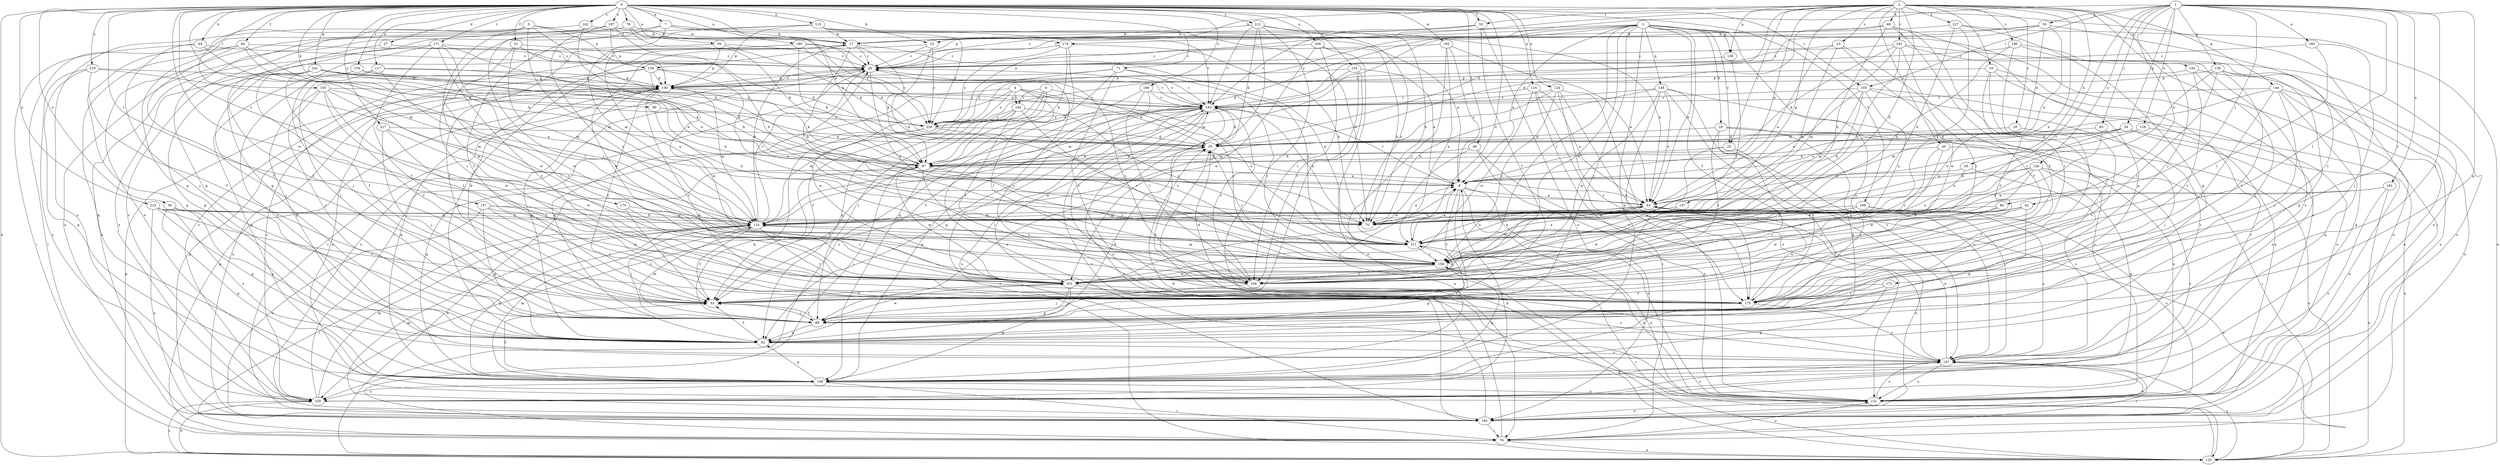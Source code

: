 strict digraph  {
0;
1;
2;
3;
4;
5;
6;
7;
8;
15;
16;
17;
18;
19;
20;
23;
25;
26;
27;
35;
36;
39;
42;
43;
44;
49;
51;
52;
53;
54;
55;
62;
64;
65;
69;
70;
71;
76;
79;
80;
83;
88;
89;
97;
103;
105;
106;
114;
115;
116;
117;
122;
124;
126;
128;
131;
136;
137;
138;
139;
140;
141;
144;
145;
148;
149;
152;
154;
157;
158;
160;
162;
167;
169;
170;
171;
172;
174;
175;
180;
181;
183;
184;
187;
190;
191;
192;
193;
195;
202;
206;
211;
212;
215;
217;
219;
220;
227;
229;
0 -> 7  [label=a];
0 -> 15  [label=b];
0 -> 27  [label=d];
0 -> 36  [label=e];
0 -> 39  [label=e];
0 -> 44  [label=f];
0 -> 49  [label=f];
0 -> 51  [label=f];
0 -> 52  [label=f];
0 -> 64  [label=h];
0 -> 71  [label=i];
0 -> 76  [label=i];
0 -> 79  [label=i];
0 -> 89  [label=k];
0 -> 97  [label=k];
0 -> 103  [label=l];
0 -> 105  [label=l];
0 -> 114  [label=m];
0 -> 115  [label=n];
0 -> 116  [label=n];
0 -> 117  [label=n];
0 -> 122  [label=n];
0 -> 124  [label=o];
0 -> 141  [label=q];
0 -> 152  [label=r];
0 -> 154  [label=r];
0 -> 157  [label=r];
0 -> 160  [label=s];
0 -> 162  [label=s];
0 -> 169  [label=t];
0 -> 170  [label=t];
0 -> 171  [label=t];
0 -> 180  [label=u];
0 -> 187  [label=v];
0 -> 195  [label=w];
0 -> 202  [label=w];
0 -> 206  [label=x];
0 -> 211  [label=x];
0 -> 212  [label=y];
0 -> 215  [label=y];
0 -> 217  [label=y];
0 -> 219  [label=y];
1 -> 42  [label=e];
1 -> 54  [label=g];
1 -> 55  [label=g];
1 -> 62  [label=g];
1 -> 80  [label=j];
1 -> 83  [label=j];
1 -> 88  [label=j];
1 -> 105  [label=l];
1 -> 106  [label=l];
1 -> 126  [label=o];
1 -> 128  [label=o];
1 -> 136  [label=p];
1 -> 158  [label=r];
1 -> 172  [label=t];
1 -> 181  [label=u];
1 -> 183  [label=u];
1 -> 220  [label=y];
2 -> 8  [label=a];
2 -> 15  [label=b];
2 -> 18  [label=c];
2 -> 19  [label=c];
2 -> 20  [label=c];
2 -> 23  [label=c];
2 -> 25  [label=c];
2 -> 35  [label=d];
2 -> 52  [label=f];
2 -> 65  [label=h];
2 -> 69  [label=h];
2 -> 70  [label=h];
2 -> 88  [label=j];
2 -> 137  [label=p];
2 -> 138  [label=p];
2 -> 144  [label=q];
2 -> 145  [label=q];
2 -> 190  [label=v];
2 -> 191  [label=v];
2 -> 211  [label=x];
2 -> 220  [label=y];
2 -> 227  [label=z];
3 -> 8  [label=a];
3 -> 16  [label=b];
3 -> 25  [label=c];
3 -> 43  [label=e];
3 -> 53  [label=f];
3 -> 88  [label=j];
3 -> 97  [label=k];
3 -> 114  [label=m];
3 -> 131  [label=o];
3 -> 138  [label=p];
3 -> 139  [label=p];
3 -> 148  [label=q];
3 -> 149  [label=q];
3 -> 158  [label=r];
3 -> 167  [label=s];
3 -> 174  [label=t];
3 -> 202  [label=w];
4 -> 35  [label=d];
4 -> 62  [label=g];
4 -> 106  [label=l];
4 -> 192  [label=v];
4 -> 202  [label=w];
4 -> 211  [label=x];
4 -> 220  [label=y];
5 -> 62  [label=g];
5 -> 97  [label=k];
5 -> 114  [label=m];
5 -> 139  [label=p];
5 -> 149  [label=q];
5 -> 174  [label=t];
5 -> 202  [label=w];
6 -> 62  [label=g];
6 -> 79  [label=i];
6 -> 88  [label=j];
6 -> 158  [label=r];
6 -> 192  [label=v];
7 -> 17  [label=b];
7 -> 114  [label=m];
7 -> 175  [label=t];
7 -> 184  [label=u];
7 -> 193  [label=v];
7 -> 220  [label=y];
8 -> 43  [label=e];
8 -> 53  [label=f];
8 -> 88  [label=j];
8 -> 122  [label=n];
8 -> 131  [label=o];
8 -> 193  [label=v];
15 -> 26  [label=c];
15 -> 43  [label=e];
15 -> 220  [label=y];
15 -> 229  [label=z];
16 -> 35  [label=d];
16 -> 79  [label=i];
16 -> 106  [label=l];
16 -> 131  [label=o];
16 -> 167  [label=s];
16 -> 175  [label=t];
17 -> 26  [label=c];
17 -> 70  [label=h];
17 -> 97  [label=k];
17 -> 202  [label=w];
17 -> 211  [label=x];
18 -> 35  [label=d];
18 -> 175  [label=t];
19 -> 53  [label=f];
19 -> 88  [label=j];
19 -> 140  [label=p];
19 -> 184  [label=u];
19 -> 229  [label=z];
20 -> 97  [label=k];
20 -> 122  [label=n];
20 -> 158  [label=r];
20 -> 202  [label=w];
23 -> 26  [label=c];
23 -> 43  [label=e];
23 -> 53  [label=f];
23 -> 114  [label=m];
23 -> 202  [label=w];
25 -> 88  [label=j];
25 -> 97  [label=k];
25 -> 202  [label=w];
26 -> 140  [label=p];
26 -> 184  [label=u];
26 -> 193  [label=v];
26 -> 211  [label=x];
27 -> 26  [label=c];
27 -> 53  [label=f];
35 -> 97  [label=k];
35 -> 158  [label=r];
36 -> 62  [label=g];
36 -> 70  [label=h];
36 -> 149  [label=q];
36 -> 167  [label=s];
39 -> 26  [label=c];
39 -> 35  [label=d];
39 -> 140  [label=p];
39 -> 229  [label=z];
42 -> 62  [label=g];
42 -> 70  [label=h];
42 -> 106  [label=l];
42 -> 158  [label=r];
42 -> 202  [label=w];
43 -> 70  [label=h];
43 -> 114  [label=m];
43 -> 122  [label=n];
43 -> 158  [label=r];
43 -> 175  [label=t];
43 -> 184  [label=u];
43 -> 211  [label=x];
44 -> 26  [label=c];
44 -> 53  [label=f];
44 -> 79  [label=i];
44 -> 97  [label=k];
44 -> 149  [label=q];
44 -> 158  [label=r];
49 -> 97  [label=k];
49 -> 131  [label=o];
49 -> 175  [label=t];
49 -> 202  [label=w];
51 -> 26  [label=c];
51 -> 35  [label=d];
51 -> 114  [label=m];
51 -> 202  [label=w];
52 -> 17  [label=b];
52 -> 26  [label=c];
52 -> 53  [label=f];
52 -> 184  [label=u];
52 -> 193  [label=v];
53 -> 88  [label=j];
54 -> 8  [label=a];
54 -> 35  [label=d];
54 -> 70  [label=h];
54 -> 167  [label=s];
54 -> 184  [label=u];
55 -> 8  [label=a];
55 -> 17  [label=b];
55 -> 26  [label=c];
55 -> 35  [label=d];
55 -> 175  [label=t];
55 -> 220  [label=y];
62 -> 35  [label=d];
62 -> 53  [label=f];
62 -> 140  [label=p];
62 -> 167  [label=s];
64 -> 26  [label=c];
64 -> 35  [label=d];
64 -> 79  [label=i];
64 -> 88  [label=j];
65 -> 8  [label=a];
65 -> 167  [label=s];
65 -> 211  [label=x];
69 -> 17  [label=b];
69 -> 35  [label=d];
69 -> 53  [label=f];
69 -> 62  [label=g];
69 -> 70  [label=h];
69 -> 175  [label=t];
70 -> 8  [label=a];
71 -> 97  [label=k];
71 -> 140  [label=p];
71 -> 175  [label=t];
71 -> 193  [label=v];
71 -> 211  [label=x];
71 -> 220  [label=y];
76 -> 17  [label=b];
76 -> 62  [label=g];
76 -> 97  [label=k];
76 -> 106  [label=l];
76 -> 220  [label=y];
79 -> 122  [label=n];
79 -> 131  [label=o];
79 -> 140  [label=p];
79 -> 193  [label=v];
80 -> 70  [label=h];
80 -> 158  [label=r];
80 -> 175  [label=t];
83 -> 35  [label=d];
83 -> 88  [label=j];
83 -> 158  [label=r];
88 -> 17  [label=b];
88 -> 53  [label=f];
88 -> 62  [label=g];
88 -> 97  [label=k];
88 -> 114  [label=m];
88 -> 202  [label=w];
89 -> 70  [label=h];
89 -> 220  [label=y];
97 -> 8  [label=a];
97 -> 35  [label=d];
97 -> 53  [label=f];
97 -> 106  [label=l];
97 -> 122  [label=n];
97 -> 158  [label=r];
97 -> 202  [label=w];
103 -> 8  [label=a];
103 -> 53  [label=f];
103 -> 62  [label=g];
103 -> 88  [label=j];
103 -> 158  [label=r];
103 -> 193  [label=v];
103 -> 202  [label=w];
105 -> 43  [label=e];
105 -> 70  [label=h];
105 -> 114  [label=m];
105 -> 131  [label=o];
105 -> 167  [label=s];
105 -> 193  [label=v];
105 -> 211  [label=x];
106 -> 26  [label=c];
106 -> 88  [label=j];
106 -> 193  [label=v];
106 -> 211  [label=x];
114 -> 17  [label=b];
114 -> 26  [label=c];
114 -> 53  [label=f];
114 -> 79  [label=i];
114 -> 88  [label=j];
114 -> 149  [label=q];
114 -> 175  [label=t];
114 -> 211  [label=x];
115 -> 8  [label=a];
115 -> 17  [label=b];
115 -> 43  [label=e];
115 -> 53  [label=f];
115 -> 70  [label=h];
115 -> 140  [label=p];
115 -> 229  [label=z];
116 -> 43  [label=e];
116 -> 79  [label=i];
116 -> 131  [label=o];
116 -> 193  [label=v];
116 -> 202  [label=w];
117 -> 88  [label=j];
117 -> 97  [label=k];
117 -> 106  [label=l];
117 -> 140  [label=p];
117 -> 167  [label=s];
122 -> 35  [label=d];
122 -> 140  [label=p];
122 -> 158  [label=r];
122 -> 167  [label=s];
122 -> 193  [label=v];
122 -> 229  [label=z];
124 -> 114  [label=m];
124 -> 131  [label=o];
124 -> 158  [label=r];
124 -> 167  [label=s];
124 -> 175  [label=t];
124 -> 193  [label=v];
126 -> 8  [label=a];
126 -> 43  [label=e];
126 -> 149  [label=q];
126 -> 158  [label=r];
126 -> 175  [label=t];
126 -> 202  [label=w];
126 -> 229  [label=z];
128 -> 35  [label=d];
128 -> 43  [label=e];
128 -> 122  [label=n];
131 -> 167  [label=s];
131 -> 184  [label=u];
136 -> 62  [label=g];
136 -> 106  [label=l];
136 -> 140  [label=p];
136 -> 149  [label=q];
136 -> 158  [label=r];
136 -> 175  [label=t];
137 -> 114  [label=m];
137 -> 202  [label=w];
138 -> 158  [label=r];
138 -> 193  [label=v];
139 -> 62  [label=g];
139 -> 140  [label=p];
139 -> 193  [label=v];
139 -> 202  [label=w];
139 -> 211  [label=x];
139 -> 229  [label=z];
140 -> 26  [label=c];
140 -> 53  [label=f];
140 -> 97  [label=k];
140 -> 114  [label=m];
140 -> 131  [label=o];
140 -> 149  [label=q];
140 -> 175  [label=t];
140 -> 184  [label=u];
140 -> 193  [label=v];
141 -> 53  [label=f];
141 -> 62  [label=g];
141 -> 70  [label=h];
141 -> 88  [label=j];
141 -> 97  [label=k];
141 -> 140  [label=p];
141 -> 175  [label=t];
141 -> 220  [label=y];
144 -> 88  [label=j];
144 -> 114  [label=m];
144 -> 131  [label=o];
144 -> 149  [label=q];
144 -> 175  [label=t];
144 -> 184  [label=u];
144 -> 193  [label=v];
145 -> 88  [label=j];
145 -> 140  [label=p];
145 -> 175  [label=t];
145 -> 184  [label=u];
148 -> 43  [label=e];
148 -> 53  [label=f];
148 -> 70  [label=h];
148 -> 131  [label=o];
148 -> 149  [label=q];
148 -> 167  [label=s];
148 -> 193  [label=v];
148 -> 202  [label=w];
149 -> 8  [label=a];
149 -> 53  [label=f];
149 -> 62  [label=g];
149 -> 79  [label=i];
149 -> 114  [label=m];
149 -> 131  [label=o];
149 -> 229  [label=z];
152 -> 8  [label=a];
152 -> 88  [label=j];
152 -> 106  [label=l];
152 -> 114  [label=m];
152 -> 140  [label=p];
154 -> 8  [label=a];
154 -> 140  [label=p];
154 -> 149  [label=q];
157 -> 62  [label=g];
157 -> 106  [label=l];
157 -> 114  [label=m];
157 -> 175  [label=t];
157 -> 184  [label=u];
157 -> 202  [label=w];
158 -> 26  [label=c];
158 -> 62  [label=g];
158 -> 106  [label=l];
158 -> 114  [label=m];
158 -> 149  [label=q];
158 -> 202  [label=w];
160 -> 106  [label=l];
160 -> 131  [label=o];
160 -> 158  [label=r];
160 -> 193  [label=v];
160 -> 229  [label=z];
162 -> 17  [label=b];
162 -> 70  [label=h];
162 -> 229  [label=z];
167 -> 43  [label=e];
167 -> 79  [label=i];
167 -> 131  [label=o];
167 -> 149  [label=q];
169 -> 114  [label=m];
169 -> 131  [label=o];
169 -> 167  [label=s];
169 -> 211  [label=x];
170 -> 53  [label=f];
170 -> 114  [label=m];
170 -> 158  [label=r];
171 -> 26  [label=c];
171 -> 43  [label=e];
171 -> 53  [label=f];
171 -> 88  [label=j];
171 -> 175  [label=t];
171 -> 184  [label=u];
171 -> 202  [label=w];
172 -> 53  [label=f];
172 -> 149  [label=q];
172 -> 175  [label=t];
174 -> 26  [label=c];
174 -> 70  [label=h];
174 -> 97  [label=k];
174 -> 149  [label=q];
174 -> 220  [label=y];
175 -> 26  [label=c];
175 -> 35  [label=d];
175 -> 43  [label=e];
175 -> 167  [label=s];
180 -> 26  [label=c];
180 -> 35  [label=d];
180 -> 53  [label=f];
180 -> 97  [label=k];
180 -> 211  [label=x];
180 -> 220  [label=y];
181 -> 43  [label=e];
181 -> 122  [label=n];
181 -> 211  [label=x];
181 -> 229  [label=z];
183 -> 26  [label=c];
183 -> 88  [label=j];
183 -> 106  [label=l];
184 -> 26  [label=c];
184 -> 35  [label=d];
184 -> 79  [label=i];
184 -> 114  [label=m];
184 -> 140  [label=p];
184 -> 167  [label=s];
184 -> 193  [label=v];
187 -> 17  [label=b];
187 -> 62  [label=g];
187 -> 70  [label=h];
187 -> 131  [label=o];
187 -> 140  [label=p];
187 -> 158  [label=r];
190 -> 26  [label=c];
190 -> 70  [label=h];
190 -> 167  [label=s];
190 -> 175  [label=t];
190 -> 184  [label=u];
191 -> 26  [label=c];
191 -> 70  [label=h];
191 -> 97  [label=k];
191 -> 106  [label=l];
191 -> 114  [label=m];
191 -> 131  [label=o];
191 -> 184  [label=u];
192 -> 53  [label=f];
192 -> 106  [label=l];
192 -> 114  [label=m];
192 -> 158  [label=r];
192 -> 211  [label=x];
192 -> 220  [label=y];
193 -> 35  [label=d];
193 -> 53  [label=f];
193 -> 62  [label=g];
193 -> 70  [label=h];
193 -> 131  [label=o];
193 -> 140  [label=p];
193 -> 149  [label=q];
193 -> 167  [label=s];
193 -> 184  [label=u];
193 -> 202  [label=w];
193 -> 220  [label=y];
195 -> 8  [label=a];
195 -> 26  [label=c];
195 -> 43  [label=e];
195 -> 158  [label=r];
195 -> 211  [label=x];
202 -> 53  [label=f];
202 -> 62  [label=g];
202 -> 149  [label=q];
202 -> 167  [label=s];
202 -> 175  [label=t];
206 -> 26  [label=c];
206 -> 70  [label=h];
206 -> 106  [label=l];
206 -> 122  [label=n];
206 -> 202  [label=w];
211 -> 8  [label=a];
211 -> 43  [label=e];
211 -> 131  [label=o];
211 -> 158  [label=r];
212 -> 17  [label=b];
212 -> 35  [label=d];
212 -> 70  [label=h];
212 -> 79  [label=i];
212 -> 88  [label=j];
212 -> 193  [label=v];
212 -> 211  [label=x];
215 -> 62  [label=g];
215 -> 70  [label=h];
215 -> 114  [label=m];
215 -> 175  [label=t];
215 -> 184  [label=u];
217 -> 35  [label=d];
217 -> 88  [label=j];
217 -> 175  [label=t];
217 -> 202  [label=w];
219 -> 53  [label=f];
219 -> 114  [label=m];
219 -> 140  [label=p];
219 -> 149  [label=q];
219 -> 229  [label=z];
220 -> 35  [label=d];
220 -> 149  [label=q];
220 -> 211  [label=x];
220 -> 229  [label=z];
227 -> 17  [label=b];
227 -> 62  [label=g];
227 -> 70  [label=h];
227 -> 122  [label=n];
227 -> 211  [label=x];
229 -> 8  [label=a];
229 -> 26  [label=c];
229 -> 114  [label=m];
229 -> 122  [label=n];
229 -> 167  [label=s];
}
